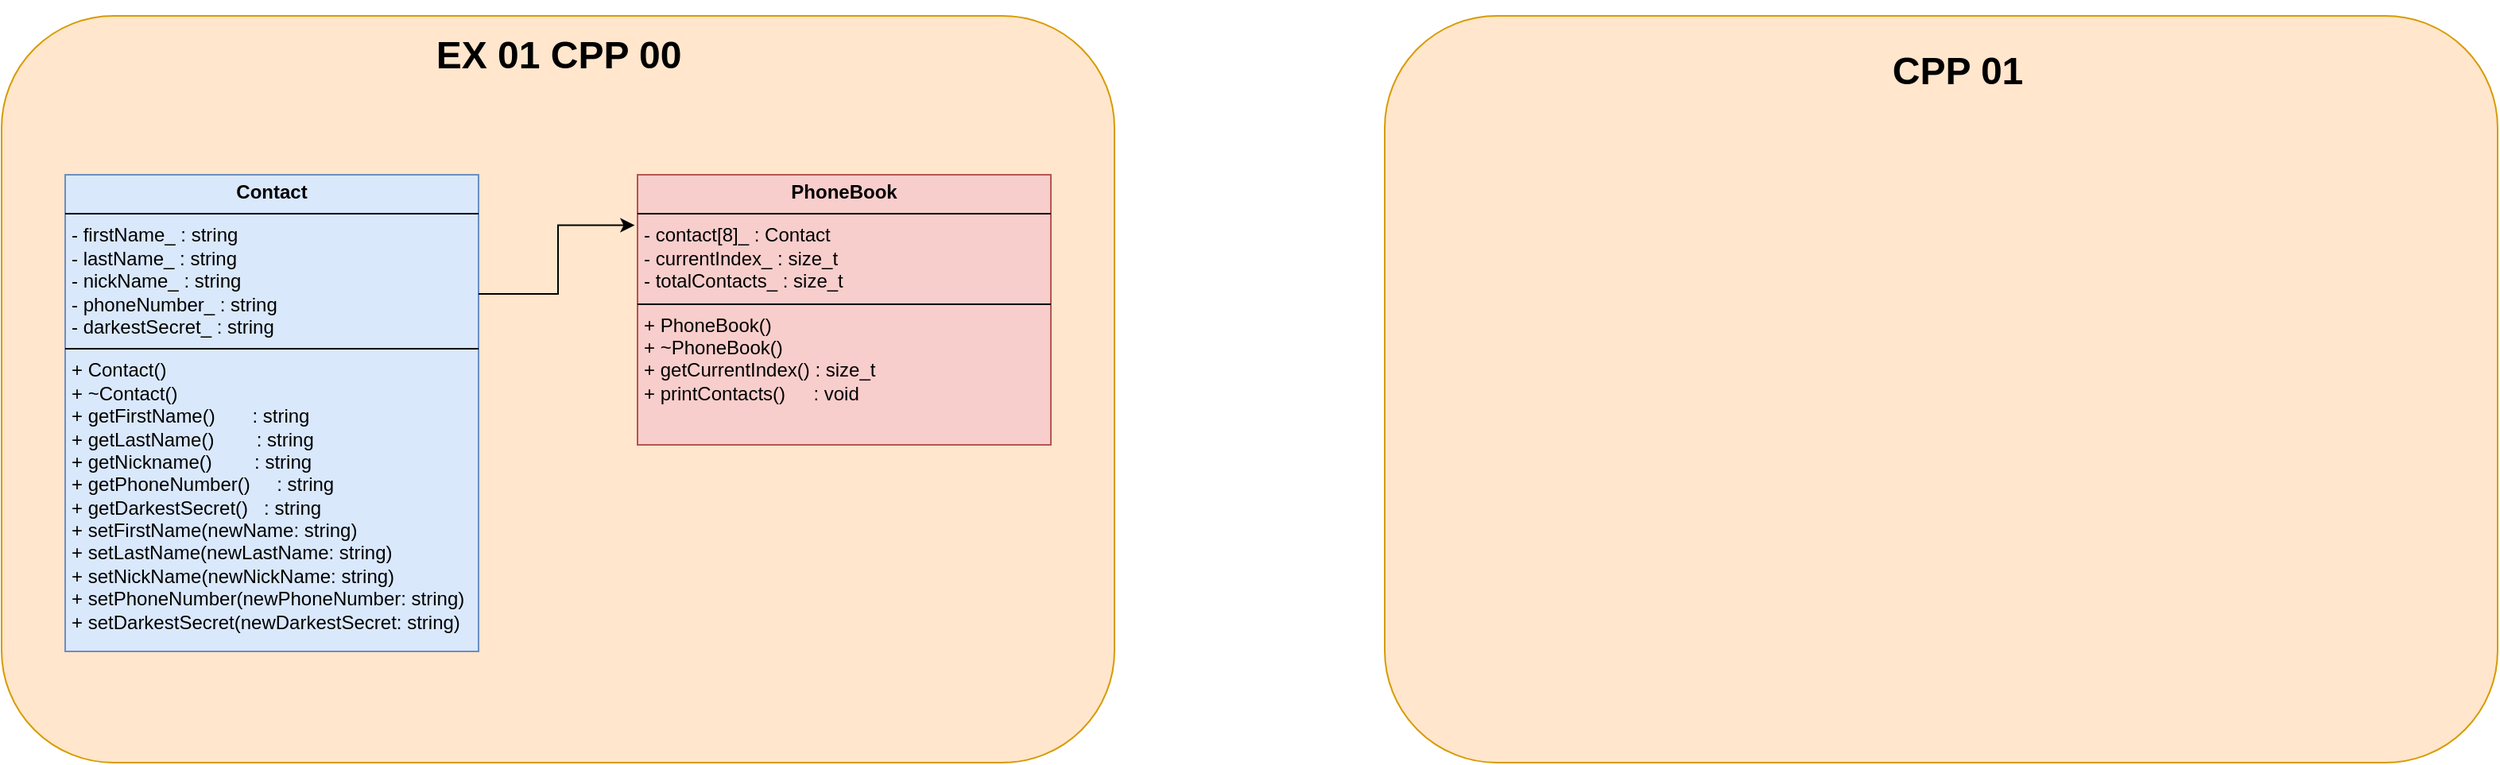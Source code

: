 <mxfile version="26.1.1">
  <diagram name="Page-1" id="efa7a0a1-bf9b-a30e-e6df-94a7791c09e9">
    <mxGraphModel dx="1434" dy="821" grid="1" gridSize="10" guides="1" tooltips="1" connect="1" arrows="1" fold="1" page="1" pageScale="1" pageWidth="826" pageHeight="1169" background="none" math="0" shadow="0">
      <root>
        <mxCell id="0" />
        <mxCell id="1" parent="0" />
        <mxCell id="X6WeGZ0YyTlPXdcGsqxm-2" value="" style="rounded=1;whiteSpace=wrap;html=1;fillColor=#ffe6cc;strokeColor=#d79b00;" vertex="1" parent="1">
          <mxGeometry x="910" y="20" width="700" height="470" as="geometry" />
        </mxCell>
        <mxCell id="X6WeGZ0YyTlPXdcGsqxm-1" value="" style="rounded=1;whiteSpace=wrap;html=1;fillColor=#ffe6cc;strokeColor=#d79b00;" vertex="1" parent="1">
          <mxGeometry x="40" y="20" width="700" height="470" as="geometry" />
        </mxCell>
        <mxCell id="huXyPfVwTbK2jMS7sqg_-118" value="&lt;p style=&quot;margin:0px;margin-top:4px;text-align:center;&quot;&gt;&lt;b&gt;Contact&lt;/b&gt;&lt;/p&gt;&lt;hr size=&quot;1&quot; style=&quot;border-style:solid;&quot;&gt;&lt;p style=&quot;margin:0px;margin-left:4px;&quot;&gt;- firstName_ : string&lt;/p&gt;&lt;p style=&quot;margin:0px;margin-left:4px;&quot;&gt;- lastName_ : string&amp;nbsp;&lt;br&gt;&lt;/p&gt;&lt;p style=&quot;margin:0px;margin-left:4px;&quot;&gt;- nickName_ : string&amp;nbsp;&lt;br&gt;&lt;/p&gt;&lt;p style=&quot;margin:0px;margin-left:4px;&quot;&gt;- phoneNumber_ : string&lt;br&gt;&lt;/p&gt;&lt;p style=&quot;margin:0px;margin-left:4px;&quot;&gt;- darkestSecret_ : string&amp;nbsp;&lt;br&gt;&lt;/p&gt;&lt;hr size=&quot;1&quot; style=&quot;border-style:solid;&quot;&gt;&lt;p style=&quot;margin:0px;margin-left:4px;&quot;&gt;+&amp;nbsp;Contact()&lt;/p&gt;&lt;p style=&quot;margin: 0px 0px 0px 4px;&quot;&gt;+ ~Contact()&lt;/p&gt;&lt;p style=&quot;margin:0px;margin-left:4px;&quot;&gt;+ getFirstName()&amp;nbsp; &amp;nbsp; &amp;nbsp; &amp;nbsp;: string&lt;/p&gt;&lt;p style=&quot;margin:0px;margin-left:4px;&quot;&gt;+ getLastName()&amp;nbsp; &amp;nbsp; &amp;nbsp; &amp;nbsp; : string&lt;/p&gt;&lt;p style=&quot;margin:0px;margin-left:4px;&quot;&gt;+ getNickname()&amp;nbsp; &amp;nbsp; &amp;nbsp; &amp;nbsp; : string&lt;/p&gt;&lt;p style=&quot;margin:0px;margin-left:4px;&quot;&gt;+ getPhoneNumber()&amp;nbsp; &amp;nbsp; &amp;nbsp;: string&amp;nbsp;&lt;/p&gt;&lt;p style=&quot;margin:0px;margin-left:4px;&quot;&gt;+ getDarkestSecret()&amp;nbsp; &amp;nbsp;: string&amp;nbsp;&lt;/p&gt;&lt;p style=&quot;margin:0px;margin-left:4px;&quot;&gt;+ setFirstName(newName: string)&lt;/p&gt;&lt;p style=&quot;margin:0px;margin-left:4px;&quot;&gt;+ setLastName(newLastName: string)&amp;nbsp; &amp;nbsp;&amp;nbsp;&lt;/p&gt;&lt;p style=&quot;margin:0px;margin-left:4px;&quot;&gt;+ setNickName(newNickName: string)&amp;nbsp; +&amp;nbsp;&lt;span style=&quot;background-color: transparent; color: light-dark(rgb(0, 0, 0), rgb(255, 255, 255));&quot;&gt;setPhoneNumber(newPhoneNumber: string)&lt;/span&gt;&lt;/p&gt;&lt;p style=&quot;margin:0px;margin-left:4px;&quot;&gt;&lt;span style=&quot;background-color: transparent; color: light-dark(rgb(0, 0, 0), rgb(255, 255, 255));&quot;&gt;+ setDarkestSecret(newDarkestSecret: string)&lt;/span&gt;&lt;br&gt;&lt;/p&gt;&lt;p style=&quot;margin:0px;margin-left:4px;&quot;&gt;&lt;br&gt;&lt;/p&gt;" style="verticalAlign=top;align=left;overflow=fill;html=1;whiteSpace=wrap;fillColor=#dae8fc;strokeColor=#6c8ebf;" parent="1" vertex="1">
          <mxGeometry x="80" y="120" width="260" height="300" as="geometry" />
        </mxCell>
        <mxCell id="huXyPfVwTbK2jMS7sqg_-124" value="&lt;p style=&quot;margin:0px;margin-top:4px;text-align:center;&quot;&gt;&lt;b&gt;PhoneBook&lt;/b&gt;&lt;/p&gt;&lt;hr size=&quot;1&quot; style=&quot;border-style:solid;&quot;&gt;&lt;p style=&quot;margin:0px;margin-left:4px;&quot;&gt;- contact[8]_ : Contact&lt;/p&gt;&lt;p style=&quot;margin:0px;margin-left:4px;&quot;&gt;- currentIndex_ : size_t&amp;nbsp;&lt;br&gt;&lt;/p&gt;&lt;p style=&quot;margin:0px;margin-left:4px;&quot;&gt;- totalContacts_ : size_t&lt;/p&gt;&lt;hr size=&quot;1&quot; style=&quot;border-style:solid;&quot;&gt;&lt;p style=&quot;margin:0px;margin-left:4px;&quot;&gt;+ PhoneBook()&lt;/p&gt;&lt;p style=&quot;margin: 0px 0px 0px 4px;&quot;&gt;+ ~PhoneBook()&lt;/p&gt;&lt;p style=&quot;margin:0px;margin-left:4px;&quot;&gt;+ getCurrentIndex() : size_t&lt;/p&gt;&lt;p style=&quot;margin:0px;margin-left:4px;&quot;&gt;+ printContacts()&lt;span style=&quot;white-space: pre;&quot;&gt;&#x9;&lt;/span&gt;: void&lt;/p&gt;&lt;p style=&quot;margin:0px;margin-left:4px;&quot;&gt;&lt;br&gt;&lt;/p&gt;" style="verticalAlign=top;align=left;overflow=fill;html=1;whiteSpace=wrap;fillColor=#f8cecc;strokeColor=#b85450;" parent="1" vertex="1">
          <mxGeometry x="440" y="120" width="260" height="170" as="geometry" />
        </mxCell>
        <mxCell id="huXyPfVwTbK2jMS7sqg_-125" style="edgeStyle=orthogonalEdgeStyle;rounded=0;orthogonalLoop=1;jettySize=auto;html=1;exitX=1;exitY=0.25;exitDx=0;exitDy=0;entryX=-0.007;entryY=0.187;entryDx=0;entryDy=0;entryPerimeter=0;" parent="1" source="huXyPfVwTbK2jMS7sqg_-118" target="huXyPfVwTbK2jMS7sqg_-124" edge="1">
          <mxGeometry relative="1" as="geometry" />
        </mxCell>
        <mxCell id="huXyPfVwTbK2jMS7sqg_-126" value="&lt;h1&gt;&lt;b&gt;EX 01 CPP 00&lt;/b&gt;&lt;/h1&gt;" style="text;html=1;align=center;verticalAlign=middle;resizable=0;points=[];autosize=1;strokeColor=none;fillColor=none;" parent="1" vertex="1">
          <mxGeometry x="300" y="10" width="180" height="70" as="geometry" />
        </mxCell>
        <mxCell id="X6WeGZ0YyTlPXdcGsqxm-3" value="&lt;h1&gt;&lt;b&gt;CPP 01&lt;/b&gt;&lt;/h1&gt;" style="text;html=1;align=center;verticalAlign=middle;resizable=0;points=[];autosize=1;strokeColor=none;fillColor=none;" vertex="1" parent="1">
          <mxGeometry x="1215" y="20" width="110" height="70" as="geometry" />
        </mxCell>
      </root>
    </mxGraphModel>
  </diagram>
</mxfile>
